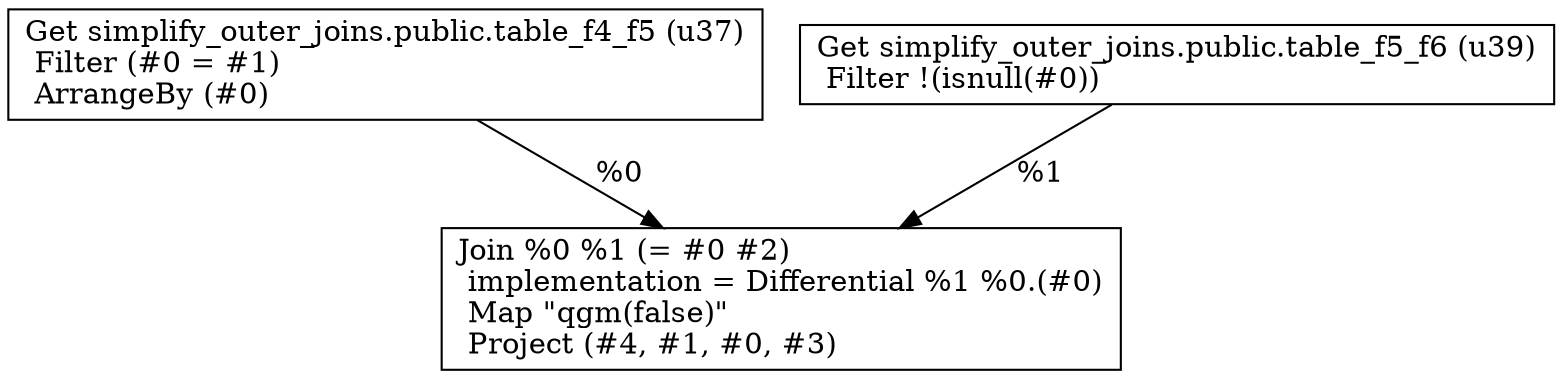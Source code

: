 digraph G {
    node0 [shape = record, label=" Get simplify_outer_joins.public.table_f4_f5 (u37)\l Filter (#0 = #1)\l ArrangeBy (#0)\l"]
    node1 [shape = record, label=" Get simplify_outer_joins.public.table_f5_f6 (u39)\l Filter !(isnull(#0))\l"]
    node2 [shape = record, label=" Join %0 %1 (= #0 #2)\l  implementation = Differential %1 %0.(#0)\l Map \"qgm(false)\"\l Project (#4, #1, #0, #3)\l"]
    node1 -> node2 [label = "%1\l"]
    node0 -> node2 [label = "%0\l"]
}
